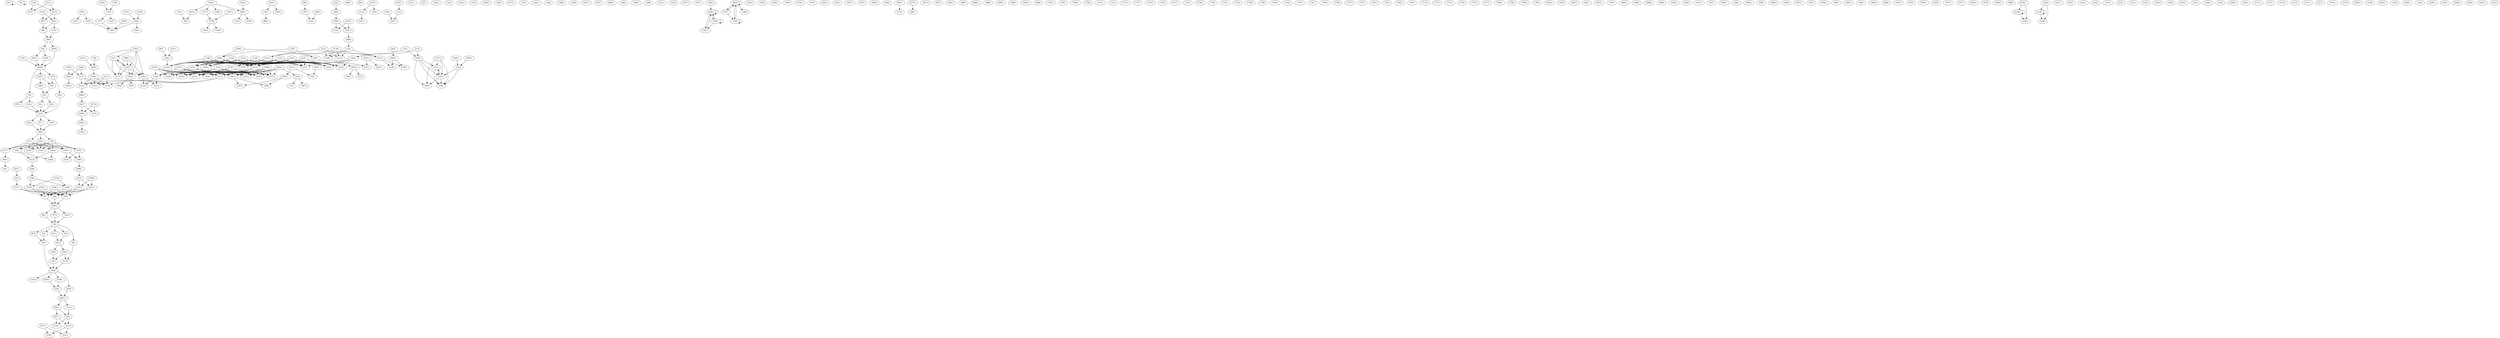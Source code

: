 digraph adj {
graph [k=96]
edge [d=-95]
"59+" [l=4413 C=396775]
"59-" [l=4413 C=396775]
"97+" [l=209 C=16444]
"97-" [l=209 C=16444]
"250+" [l=191 C=2315]
"250-" [l=191 C=2315]
"322+" [l=438 C=20675]
"322-" [l=438 C=20675]
"323+" [l=425 C=75644]
"323-" [l=425 C=75644]
"350+" [l=337 C=3754]
"350-" [l=337 C=3754]
"454+" [l=315 C=6512]
"454-" [l=315 C=6512]
"486+" [l=191 C=937]
"486-" [l=191 C=937]
"524+" [l=191 C=17131]
"524-" [l=191 C=17131]
"525+" [l=195 C=9015]
"525-" [l=195 C=9015]
"611+" [l=194 C=2725]
"611-" [l=194 C=2725]
"612+" [l=169 C=6550]
"612-" [l=169 C=6550]
"618+" [l=156 C=4874]
"618-" [l=156 C=4874]
"703+" [l=242 C=13416]
"703-" [l=242 C=13416]
"744+" [l=333 C=4254]
"744-" [l=333 C=4254]
"758+" [l=191 C=2182]
"758-" [l=191 C=2182]
"782+" [l=252 C=5119]
"782-" [l=252 C=5119]
"906+" [l=149 C=9444]
"906-" [l=149 C=9444]
"907+" [l=191 C=2954]
"907-" [l=191 C=2954]
"921+" [l=112 C=870]
"921-" [l=112 C=870]
"955+" [l=149 C=9335]
"955-" [l=149 C=9335]
"961+" [l=190 C=12979]
"961-" [l=190 C=12979]
"970+" [l=481 C=14003]
"970-" [l=481 C=14003]
"977+" [l=191 C=5325]
"977-" [l=191 C=5325]
"984+" [l=858 C=6728]
"984-" [l=858 C=6728]
"1043+" [l=191 C=5839]
"1043-" [l=191 C=5839]
"1102+" [l=188 C=9002]
"1102-" [l=188 C=9002]
"1144+" [l=188 C=619]
"1144-" [l=188 C=619]
"1151+" [l=191 C=8280]
"1151-" [l=191 C=8280]
"1210+" [l=696 C=5858]
"1210-" [l=696 C=5858]
"1213+" [l=232 C=1254]
"1213-" [l=232 C=1254]
"1215+" [l=315 C=1691]
"1215-" [l=315 C=1691]
"1227+" [l=192 C=2611]
"1227-" [l=192 C=2611]
"1242+" [l=409 C=1219]
"1242-" [l=409 C=1219]
"1247+" [l=156 C=3753]
"1247-" [l=156 C=3753]
"1248+" [l=191 C=3166]
"1248-" [l=191 C=3166]
"1253+" [l=243 C=1264]
"1253-" [l=243 C=1264]
"1266+" [l=311 C=765]
"1266-" [l=311 C=765]
"1272+" [l=192 C=5383]
"1272-" [l=192 C=5383]
"1274+" [l=146 C=2704]
"1274-" [l=146 C=2704]
"1282+" [l=352 C=1627]
"1282-" [l=352 C=1627]
"1311+" [l=264 C=1394]
"1311-" [l=264 C=1394]
"1327+" [l=280 C=1591]
"1327-" [l=280 C=1591]
"1368+" [l=199 C=997]
"1368-" [l=199 C=997]
"1377+" [l=229 C=1053]
"1377-" [l=229 C=1053]
"1378+" [l=151 C=1243]
"1378-" [l=151 C=1243]
"1391+" [l=191 C=1108]
"1391-" [l=191 C=1108]
"1397+" [l=168 C=1645]
"1397-" [l=168 C=1645]
"1434+" [l=204 C=1112]
"1434-" [l=204 C=1112]
"1437+" [l=231 C=512]
"1437-" [l=231 C=512]
"1464+" [l=491 C=3248]
"1464-" [l=491 C=3248]
"1485+" [l=230 C=670]
"1485-" [l=230 C=670]
"1489+" [l=488 C=2071]
"1489-" [l=488 C=2071]
"1523+" [l=219 C=668]
"1523-" [l=219 C=668]
"1531+" [l=388 C=1472]
"1531-" [l=388 C=1472]
"1537+" [l=519 C=2681]
"1537-" [l=519 C=2681]
"1540+" [l=189 C=1299]
"1540-" [l=189 C=1299]
"1542+" [l=343 C=1176]
"1542-" [l=343 C=1176]
"1549+" [l=271 C=854]
"1549-" [l=271 C=854]
"1579+" [l=642 C=3450]
"1579-" [l=642 C=3450]
"1616+" [l=195 C=441]
"1616-" [l=195 C=441]
"1619+" [l=196 C=816]
"1619-" [l=196 C=816]
"1621+" [l=122 C=255]
"1621-" [l=122 C=255]
"1642+" [l=216 C=531]
"1642-" [l=216 C=531]
"1652+" [l=223 C=682]
"1652-" [l=223 C=682]
"1657+" [l=215 C=540]
"1657-" [l=215 C=540]
"1661+" [l=96 C=17]
"1661-" [l=96 C=17]
"1664+" [l=222 C=486]
"1664-" [l=222 C=486]
"1667+" [l=191 C=1509]
"1667-" [l=191 C=1509]
"1673+" [l=207 C=415]
"1673-" [l=207 C=415]
"1685+" [l=212 C=306]
"1685-" [l=212 C=306]
"1686+" [l=265 C=577]
"1686-" [l=265 C=577]
"1698+" [l=209 C=733]
"1698-" [l=209 C=733]
"1699+" [l=195 C=590]
"1699-" [l=195 C=590]
"1705+" [l=243 C=423]
"1705-" [l=243 C=423]
"1706+" [l=204 C=499]
"1706-" [l=204 C=499]
"1708+" [l=356 C=886]
"1708-" [l=356 C=886]
"1715+" [l=217 C=297]
"1715-" [l=217 C=297]
"1717+" [l=228 C=501]
"1717-" [l=228 C=501]
"1725+" [l=209 C=532]
"1725-" [l=209 C=532]
"1727+" [l=347 C=841]
"1727-" [l=347 C=841]
"1730+" [l=233 C=513]
"1730-" [l=233 C=513]
"1732+" [l=210 C=601]
"1732-" [l=210 C=601]
"1738+" [l=240 C=511]
"1738-" [l=240 C=511]
"1740+" [l=196 C=289]
"1740-" [l=196 C=289]
"1747+" [l=194 C=551]
"1747-" [l=194 C=551]
"1749+" [l=261 C=532]
"1749-" [l=261 C=532]
"1757+" [l=196 C=312]
"1757-" [l=196 C=312]
"1761+" [l=242 C=337]
"1761-" [l=242 C=337]
"1765+" [l=199 C=232]
"1765-" [l=199 C=232]
"1767+" [l=190 C=2156]
"1767-" [l=190 C=2156]
"1768+" [l=191 C=1429]
"1768-" [l=191 C=1429]
"1773+" [l=260 C=465]
"1773-" [l=260 C=465]
"1774+" [l=200 C=245]
"1774-" [l=200 C=245]
"1775+" [l=205 C=277]
"1775-" [l=205 C=277]
"1780+" [l=34432 C=580335]
"1780-" [l=34432 C=580335]
"1789+" [l=31438 C=483263]
"1789-" [l=31438 C=483263]
"1816+" [l=136789 C=2147384]
"1816-" [l=136789 C=2147384]
"1867+" [l=54692 C=820326]
"1867-" [l=54692 C=820326]
"1874+" [l=420 C=1387]
"1874-" [l=420 C=1387]
"1895+" [l=19437 C=250749]
"1895-" [l=19437 C=250749]
"1898+" [l=20092 C=274893]
"1898-" [l=20092 C=274893]
"1922+" [l=29643 C=399059]
"1922-" [l=29643 C=399059]
"1928+" [l=2407 C=28531]
"1928-" [l=2407 C=28531]
"1937+" [l=837 C=4582]
"1937-" [l=837 C=4582]
"1942+" [l=910 C=2777]
"1942-" [l=910 C=2777]
"1945+" [l=830 C=4876]
"1945-" [l=830 C=4876]
"1946+" [l=408 C=1597]
"1946-" [l=408 C=1597]
"1950+" [l=1615 C=16719]
"1950-" [l=1615 C=16719]
"1953+" [l=1712 C=11561]
"1953-" [l=1712 C=11561]
"1958+" [l=433 C=1690]
"1958-" [l=433 C=1690]
"1965+" [l=877 C=3915]
"1965-" [l=877 C=3915]
"1966+" [l=479 C=1895]
"1966-" [l=479 C=1895]
"1967+" [l=1891 C=12767]
"1967-" [l=1891 C=12767]
"1970+" [l=5809 C=54046]
"1970-" [l=5809 C=54046]
"1976+" [l=2004 C=10124]
"1976-" [l=2004 C=10124]
"1977+" [l=825 C=2963]
"1977-" [l=825 C=2963]
"1978+" [l=417 C=1601]
"1978-" [l=417 C=1601]
"1980+" [l=818 C=2609]
"1980-" [l=818 C=2609]
"1981+" [l=572 C=2084]
"1981-" [l=572 C=2084]
"2027+" [l=415 C=5667]
"2027-" [l=415 C=5667]
"2034+" [l=204 C=8764]
"2034-" [l=204 C=8764]
"2036+" [l=96 C=255]
"2036-" [l=96 C=255]
"2038+" [l=204 C=8551]
"2038-" [l=204 C=8551]
"2039+" [l=300 C=9112]
"2039-" [l=300 C=9112]
"2041+" [l=440 C=11443]
"2041-" [l=440 C=11443]
"2045+" [l=660 C=94704]
"2045-" [l=660 C=94704]
"2047+" [l=616 C=107929]
"2047-" [l=616 C=107929]
"2048+" [l=1499 C=263033]
"2048-" [l=1499 C=263033]
"2054+" [l=346 C=6547]
"2054-" [l=346 C=6547]
"2063+" [l=191 C=0]
"2063-" [l=191 C=0]
"2069+" [l=191 C=0]
"2069-" [l=191 C=0]
"2086+" [l=191 C=0]
"2086-" [l=191 C=0]
"2111+" [l=25906 C=960233]
"2111-" [l=25906 C=960233]
"2112+" [l=17296 C=332133]
"2112-" [l=17296 C=332133]
"2113+" [l=54984 C=830945]
"2113-" [l=54984 C=830945]
"2114+" [l=84262 C=1372821]
"2114-" [l=84262 C=1372821]
"2115+" [l=52179 C=743089]
"2115-" [l=52179 C=743089]
"2116+" [l=11602 C=306707]
"2116-" [l=11602 C=306707]
"2117+" [l=87468 C=1634476]
"2117-" [l=87468 C=1634476]
"2118+" [l=70765 C=1117575]
"2118-" [l=70765 C=1117575]
"2119+" [l=116072 C=2299814]
"2119-" [l=116072 C=2299814]
"2120+" [l=7764 C=164676]
"2120-" [l=7764 C=164676]
"2121+" [l=95147 C=2019644]
"2121-" [l=95147 C=2019644]
"2122+" [l=7725 C=371123]
"2122-" [l=7725 C=371123]
"2124+" [l=18990 C=312031]
"2124-" [l=18990 C=312031]
"2125+" [l=48352 C=1040152]
"2125-" [l=48352 C=1040152]
"2126+" [l=97666 C=1513063]
"2126-" [l=97666 C=1513063]
"2127+" [l=47390 C=700332]
"2127-" [l=47390 C=700332]
"2128+" [l=1556 C=84711]
"2128-" [l=1556 C=84711]
"2129+" [l=36173 C=605696]
"2129-" [l=36173 C=605696]
"2130+" [l=69585 C=1692678]
"2130-" [l=69585 C=1692678]
"2131+" [l=1985 C=23802]
"2131-" [l=1985 C=23802]
"2132+" [l=2561 C=28017]
"2132-" [l=2561 C=28017]
"2133+" [l=2099 C=188775]
"2133-" [l=2099 C=188775]
"2135+" [l=78374 C=1163471]
"2135-" [l=78374 C=1163471]
"2136+" [l=2423 C=41543]
"2136-" [l=2423 C=41543]
"2137+" [l=165134 C=3407011]
"2137-" [l=165134 C=3407011]
"2140+" [l=3667 C=128134]
"2140-" [l=3667 C=128134]
"2141+" [l=74804 C=1194137]
"2141-" [l=74804 C=1194137]
"2142+" [l=3419 C=20063]
"2142-" [l=3419 C=20063]
"2145+" [l=35949 C=541747]
"2145-" [l=35949 C=541747]
"2147+" [l=19336 C=278055]
"2147-" [l=19336 C=278055]
"2150+" [l=19325 C=496257]
"2150-" [l=19325 C=496257]
"2151+" [l=95773 C=1480471]
"2151-" [l=95773 C=1480471]
"2152+" [l=9516 C=146397]
"2152-" [l=9516 C=146397]
"2153+" [l=143272 C=1898303]
"2153-" [l=143272 C=1898303]
"2154+" [l=140791 C=2670277]
"2154-" [l=140791 C=2670277]
"2156+" [l=94728 C=1802590]
"2156-" [l=94728 C=1802590]
"2157+" [l=62208 C=1097828]
"2157-" [l=62208 C=1097828]
"2158+" [l=221079 C=3649797]
"2158-" [l=221079 C=3649797]
"2159+" [l=45440 C=792836]
"2159-" [l=45440 C=792836]
"2160+" [l=96158 C=1578913]
"2160-" [l=96158 C=1578913]
"2161+" [l=30743 C=648840]
"2161-" [l=30743 C=648840]
"2162+" [l=72910 C=1342596]
"2162-" [l=72910 C=1342596]
"2163+" [l=73123 C=1137304]
"2163-" [l=73123 C=1137304]
"2164+" [l=137135 C=2297451]
"2164-" [l=137135 C=2297451]
"2165+" [l=6823 C=60361]
"2165-" [l=6823 C=60361]
"2166+" [l=43253 C=611270]
"2166-" [l=43253 C=611270]
"2167+" [l=45554 C=944724]
"2167-" [l=45554 C=944724]
"2168+" [l=35275 C=727088]
"2168-" [l=35275 C=727088]
"2169+" [l=18422 C=263731]
"2169-" [l=18422 C=263731]
"2170+" [l=19535 C=300882]
"2170-" [l=19535 C=300882]
"2171+" [l=54173 C=811849]
"2171-" [l=54173 C=811849]
"2172+" [l=10250 C=93909]
"2172-" [l=10250 C=93909]
"2173+" [l=2142 C=11279]
"2173-" [l=2142 C=11279]
"2174+" [l=122249 C=1947974]
"2174-" [l=122249 C=1947974]
"2175+" [l=52643 C=1013728]
"2175-" [l=52643 C=1013728]
"2177+" [l=2351 C=127281]
"2177-" [l=2351 C=127281]
"2178+" [l=63771 C=1082454]
"2178-" [l=63771 C=1082454]
"2179+" [l=75629 C=1107711]
"2179-" [l=75629 C=1107711]
"2180+" [l=2107 C=12683]
"2180-" [l=2107 C=12683]
"2181+" [l=5501 C=158119]
"2181-" [l=5501 C=158119]
"2182+" [l=3449 C=19352]
"2182-" [l=3449 C=19352]
"2183+" [l=340846 C=5328965]
"2183-" [l=340846 C=5328965]
"2184+" [l=3982 C=29853]
"2184-" [l=3982 C=29853]
"2185+" [l=5565 C=69341]
"2185-" [l=5565 C=69341]
"2188+" [l=5400 C=136888]
"2188-" [l=5400 C=136888]
"2190+" [l=106169 C=1680689]
"2190-" [l=106169 C=1680689]
"2191+" [l=4240 C=481999]
"2191-" [l=4240 C=481999]
"2192+" [l=2457 C=143929]
"2192-" [l=2457 C=143929]
"2193+" [l=27725 C=744753]
"2193-" [l=27725 C=744753]
"2194+" [l=22003 C=402397]
"2194-" [l=22003 C=402397]
"2195+" [l=102318 C=1879657]
"2195-" [l=102318 C=1879657]
"2196+" [l=128370 C=1970149]
"2196-" [l=128370 C=1970149]
"2197+" [l=82345 C=1368487]
"2197-" [l=82345 C=1368487]
"2198+" [l=179189 C=2931728]
"2198-" [l=179189 C=2931728]
"2200+" [l=8715 C=159549]
"2200-" [l=8715 C=159549]
"2201+" [l=35927 C=747339]
"2201-" [l=35927 C=747339]
"2203+" [l=43442 C=734155]
"2203-" [l=43442 C=734155]
"2204+" [l=73943 C=1128721]
"2204-" [l=73943 C=1128721]
"2205+" [l=61274 C=1035798]
"2205-" [l=61274 C=1035798]
"2206+" [l=23598 C=313363]
"2206-" [l=23598 C=313363]
"2207+" [l=202978 C=3427494]
"2207-" [l=202978 C=3427494]
"2208+" [l=129323 C=1772469]
"2208-" [l=129323 C=1772469]
"2209+" [l=17038 C=190726]
"2209-" [l=17038 C=190726]
"2210+" [l=30404 C=407195]
"2210-" [l=30404 C=407195]
"2211+" [l=164766 C=3381637]
"2211-" [l=164766 C=3381637]
"2212+" [l=193888 C=3154968]
"2212-" [l=193888 C=3154968]
"59+" -> "59+"
"59-" -> "59-"
"97+" -> "2117-"
"97+" -> "2154-"
"97+" -> "2156-"
"97+" -> "2193+"
"97+" -> "2194+"
"97+" -> "2195+"
"97+" -> "2201-"
"97-" -> "2045+"
"250+" -> "2117-" [d=-77]
"250+" -> "2154-" [d=-77]
"250+" -> "2156-" [d=-77]
"250+" -> "2193+" [d=-77]
"250+" -> "2194+" [d=-77]
"250+" -> "2195+" [d=-77]
"250+" -> "2201-" [d=-77]
"250-" -> "2045+"
"322+" -> "323+"
"322-" -> "703+"
"323+" -> "1043-"
"323+" -> "961+" [d=-94]
"323+" -> "977-" [d=-94]
"323-" -> "322-"
"323-" -> "782-" [d=-90]
"323-" -> "525-" [d=-68]
"323-" -> "611+" [d=-67]
"323-" -> "970-" [d=-67]
"350+" -> "1327+"
"350+" -> "1619-"
"454+" -> "921-"
"454-" -> "2117+" [d=-87]
"486-" -> "1397+"
"524+" -> "2047+"
"524-" -> "2034-"
"524-" -> "2038-"
"525+" -> "323+" [d=-68]
"525-" -> "612+"
"611+" -> "612+"
"611-" -> "323+" [d=-67]
"612+" -> "618+"
"612+" -> "1248-"
"612-" -> "525+"
"612-" -> "611-"
"618+" -> "1247-" [d=-60]
"618+" -> "1274+" [d=-50]
"618-" -> "612-"
"703+" -> "2048-"
"703-" -> "322+"
"703-" -> "970+"
"744-" -> "2054-"
"758+" -> "2045+"
"758-" -> "2117-" [d=-77]
"758-" -> "2154-" [d=-77]
"758-" -> "2156-" [d=-77]
"758-" -> "2193+" [d=-77]
"758-" -> "2194+" [d=-77]
"758-" -> "2195+" [d=-77]
"758-" -> "2201-" [d=-77]
"782+" -> "323+" [d=-90]
"782-" -> "1274+"
"906+" -> "907+"
"906+" -> "955-" [d=-53]
"906-" -> "2047-"
"907+" -> "2118+"
"907+" -> "2119-"
"907-" -> "906-"
"921+" -> "454-"
"955+" -> "1151-"
"955+" -> "906-" [d=-53]
"955-" -> "2118+"
"955-" -> "2119-"
"961+" -> "2045-" [d=-94]
"961-" -> "323-" [d=-94]
"970+" -> "323+" [d=-67]
"970-" -> "703+"
"977+" -> "323-" [d=-94]
"977-" -> "2045-"
"1043+" -> "323-"
"1043-" -> "2045-" [d=-94]
"1102-" -> "2048+" [d=-92]
"1144+" -> "2130+" [d=-93]
"1144+" -> "2133-" [d=-93]
"1144+" -> "2150-" [d=-93]
"1144+" -> "2157-" [d=-93]
"1144-" -> "2131+"
"1144-" -> "2132+"
"1151+" -> "955-"
"1151-" -> "2047-"
"1210+" -> "1464-"
"1210+" -> "1950-"
"1210-" -> "2181-"
"1210-" -> "2191+"
"1213+" -> "1621+"
"1213-" -> "2167-"
"1215+" -> "1661-"
"1247+" -> "1248+"
"1247+" -> "618-" [d=-60]
"1247-" -> "2048-" [d=-55]
"1248+" -> "612-"
"1248-" -> "1247-"
"1274+" -> "2048-" [d=-55]
"1274-" -> "782+"
"1274-" -> "618-" [d=-50]
"1311+" -> "2177-" [d=-93]
"1311+" -> "2191-" [d=-93]
"1311+" -> "2192+" [d=-93]
"1311-" -> "2181-" [d=-94]
"1311-" -> "2191+" [d=-94]
"1327-" -> "350-"
"1377+" -> "1378+"
"1377-" -> "1616-" [d=-67]
"1378+" -> "1434-"
"1378+" -> "1706+"
"1378-" -> "1377-"
"1378-" -> "2147-"
"1391-" -> "2167-"
"1397+" -> "2145-"
"1397-" -> "486+"
"1434+" -> "1378-"
"1464+" -> "1210-"
"1531+" -> "2182+"
"1540+" -> "2036+" [d=-92]
"1616+" -> "1619+" [d=-84]
"1616+" -> "1661+" [d=-67]
"1616+" -> "1377+" [d=-67]
"1616+" -> "2190-" [d=-86]
"1619+" -> "350-"
"1619-" -> "1616-" [d=-84]
"1621-" -> "1213-"
"1642+" -> "1661+"
"1661+" -> "1215-"
"1661+" -> "2159-"
"1661-" -> "1642-"
"1661-" -> "1616-" [d=-67]
"1667+" -> "2175-" [d=-89]
"1706-" -> "1378-"
"1767+" -> "2036+" [d=-92]
"1767-" -> "1768-"
"1767-" -> "2036-"
"1768+" -> "1767+"
"1768+" -> "1768+"
"1768+" -> "2036+" [d=-93]
"1768-" -> "1768-"
"1768-" -> "2036-"
"1922-" -> "2204+"
"1950+" -> "1210-"
"1967-" -> "2182+"
"1981+" -> "2177-" [d=-93]
"1981+" -> "2191-" [d=-93]
"1981+" -> "2192+" [d=-93]
"2027-" -> "2161-"
"2034+" -> "524+"
"2034-" -> "2048+" [d=-92]
"2036+" -> "1767+"
"2036+" -> "1768+"
"2036+" -> "2036+"
"2036-" -> "2036-"
"2036-" -> "1768-" [d=-93]
"2036-" -> "1540-" [d=-92]
"2036-" -> "1767-" [d=-92]
"2038+" -> "524+"
"2038-" -> "2048+" [d=-92]
"2039+" -> "2048+" [d=-92]
"2039-" -> "2047+"
"2041+" -> "2168-"
"2041+" -> "2197+"
"2041-" -> "2211-"
"2045+" -> "977+"
"2045+" -> "961-" [d=-94]
"2045+" -> "1043+" [d=-94]
"2045-" -> "97+"
"2045-" -> "250+"
"2045-" -> "758-"
"2047+" -> "906+"
"2047+" -> "1151+"
"2047-" -> "524-"
"2047-" -> "2039+"
"2048+" -> "703-"
"2048+" -> "1247+" [d=-55]
"2048+" -> "1274-" [d=-55]
"2048-" -> "1102+" [d=-92]
"2048-" -> "2039-" [d=-92]
"2048-" -> "2034+" [d=-92]
"2048-" -> "2038+" [d=-92]
"2054+" -> "744+"
"2054+" -> "2153-"
"2054-" -> "2140+"
"2063+" -> "2162+"
"2063-" -> "2200-"
"2069+" -> "2207-"
"2069-" -> "2114-"
"2086+" -> "2212-"
"2086-" -> "2198-"
"2111+" -> "2133+"
"2111+" -> "2165-"
"2111+" -> "2170-"
"2111+" -> "2206+"
"2111+" -> "2130+" [d=-566]
"2111+" -> "2133-" [d=-566]
"2111+" -> "2150-" [d=-566]
"2111+" -> "2157-" [d=-566]
"2111-" -> "2114+" [d=-1159]
"2111-" -> "2115+" [d=-1159]
"2111-" -> "2178-" [d=-1159]
"2112+" -> "2169-" [d=-526]
"2112+" -> "2196+" [d=-526]
"2112-" -> "2114+" [d=-1159]
"2112-" -> "2115+" [d=-1159]
"2112-" -> "2178-" [d=-1159]
"2113-" -> "2114+" [d=-1159]
"2113-" -> "2115+" [d=-1159]
"2113-" -> "2178-" [d=-1159]
"2114+" -> "2069+"
"2114-" -> "2111+" [d=-1159]
"2114-" -> "2112+" [d=-1159]
"2114-" -> "2113+" [d=-1159]
"2114-" -> "2140-" [d=-1159]
"2115-" -> "2111+" [d=-1159]
"2115-" -> "2112+" [d=-1159]
"2115-" -> "2113+" [d=-1159]
"2115-" -> "2140-" [d=-1159]
"2116+" -> "2194-" [d=-1187]
"2116+" -> "2195-" [d=-1187]
"2117+" -> "97-"
"2117+" -> "250-" [d=-77]
"2117+" -> "758+" [d=-77]
"2117-" -> "454+" [d=-87]
"2118-" -> "907-"
"2118-" -> "955+"
"2119+" -> "907-"
"2119+" -> "955+"
"2119-" -> "2120+" [d=-1222]
"2119-" -> "2121+" [d=-1222]
"2120-" -> "2119+" [d=-1222]
"2120-" -> "2137-" [d=-1222]
"2121-" -> "2119+" [d=-1222]
"2121-" -> "2137-" [d=-1222]
"2122-" -> "2133+"
"2122-" -> "2165-"
"2122-" -> "2170-"
"2122-" -> "2206+"
"2122-" -> "2130+" [d=-566]
"2122-" -> "2133-" [d=-566]
"2122-" -> "2150-" [d=-566]
"2122-" -> "2157-" [d=-566]
"2124-" -> "2133+"
"2124-" -> "2165-"
"2124-" -> "2170-"
"2124-" -> "2206+"
"2124-" -> "2130+" [d=-566]
"2124-" -> "2133-" [d=-566]
"2124-" -> "2150-" [d=-566]
"2124-" -> "2157-" [d=-566]
"2125-" -> "2133+"
"2125-" -> "2165-"
"2125-" -> "2170-"
"2125-" -> "2206+"
"2125-" -> "2130+" [d=-566]
"2125-" -> "2133-" [d=-566]
"2125-" -> "2150-" [d=-566]
"2125-" -> "2157-" [d=-566]
"2126-" -> "2133+"
"2126-" -> "2165-"
"2126-" -> "2170-"
"2126-" -> "2206+"
"2126-" -> "2130+" [d=-566]
"2126-" -> "2133-" [d=-566]
"2126-" -> "2150-" [d=-566]
"2126-" -> "2157-" [d=-566]
"2127-" -> "2133+"
"2127-" -> "2165-"
"2127-" -> "2170-"
"2127-" -> "2206+"
"2127-" -> "2130+" [d=-566]
"2127-" -> "2133-" [d=-566]
"2127-" -> "2150-" [d=-566]
"2127-" -> "2157-" [d=-566]
"2128-" -> "2133+"
"2128-" -> "2165-"
"2128-" -> "2170-"
"2128-" -> "2206+"
"2128-" -> "2130+" [d=-566]
"2128-" -> "2133-" [d=-566]
"2128-" -> "2150-" [d=-566]
"2128-" -> "2157-" [d=-566]
"2129-" -> "2133+"
"2129-" -> "2165-"
"2129-" -> "2170-"
"2129-" -> "2206+"
"2129-" -> "2130+" [d=-566]
"2129-" -> "2133-" [d=-566]
"2129-" -> "2150-" [d=-566]
"2129-" -> "2157-" [d=-566]
"2130-" -> "1144-" [d=-93]
"2130-" -> "2111-" [d=-566]
"2130-" -> "2122+" [d=-566]
"2130-" -> "2124+" [d=-566]
"2130-" -> "2125+" [d=-566]
"2130-" -> "2126+" [d=-566]
"2130-" -> "2127+" [d=-566]
"2130-" -> "2128+" [d=-566]
"2130-" -> "2129+" [d=-566]
"2130-" -> "2205+" [d=-566]
"2131-" -> "1144+"
"2131-" -> "2192-" [d=-533]
"2132-" -> "1144+"
"2132-" -> "2192-" [d=-533]
"2133+" -> "1144-" [d=-93]
"2133+" -> "2111-" [d=-566]
"2133+" -> "2122+" [d=-566]
"2133+" -> "2124+" [d=-566]
"2133+" -> "2125+" [d=-566]
"2133+" -> "2126+" [d=-566]
"2133+" -> "2127+" [d=-566]
"2133+" -> "2128+" [d=-566]
"2133+" -> "2129+" [d=-566]
"2133+" -> "2205+" [d=-566]
"2133-" -> "2111-"
"2133-" -> "2122+"
"2133-" -> "2124+"
"2133-" -> "2125+"
"2133-" -> "2126+"
"2133-" -> "2127+"
"2133-" -> "2128+"
"2133-" -> "2129+"
"2133-" -> "2205+"
"2135+" -> "2174-" [d=-1870]
"2135+" -> "2207+" [d=-1870]
"2136+" -> "2136+"
"2136+" -> "2203+" [d=-625]
"2136-" -> "2136-"
"2136-" -> "2158-"
"2137+" -> "2120+" [d=-1222]
"2137+" -> "2121+" [d=-1222]
"2140+" -> "2114+" [d=-1159]
"2140+" -> "2115+" [d=-1159]
"2140+" -> "2178-" [d=-1159]
"2140-" -> "2054+"
"2145+" -> "1397-"
"2145+" -> "2209+" [d=-32]
"2147+" -> "1378+"
"2150+" -> "1144-" [d=-93]
"2150+" -> "2111-" [d=-566]
"2150+" -> "2122+" [d=-566]
"2150+" -> "2124+" [d=-566]
"2150+" -> "2125+" [d=-566]
"2150+" -> "2126+" [d=-566]
"2150+" -> "2127+" [d=-566]
"2150+" -> "2128+" [d=-566]
"2150+" -> "2129+" [d=-566]
"2150+" -> "2205+" [d=-566]
"2153+" -> "2054-"
"2154+" -> "97-"
"2154+" -> "250-" [d=-77]
"2154+" -> "758+" [d=-77]
"2156+" -> "97-"
"2156+" -> "250-" [d=-77]
"2156+" -> "758+" [d=-77]
"2157+" -> "1144-" [d=-93]
"2157+" -> "2111-" [d=-566]
"2157+" -> "2122+" [d=-566]
"2157+" -> "2124+" [d=-566]
"2157+" -> "2125+" [d=-566]
"2157+" -> "2126+" [d=-566]
"2157+" -> "2127+" [d=-566]
"2157+" -> "2128+" [d=-566]
"2157+" -> "2129+" [d=-566]
"2157+" -> "2205+" [d=-566]
"2158+" -> "2136+"
"2158+" -> "2203+" [d=-625]
"2159+" -> "1661-"
"2161+" -> "2027+"
"2161+" -> "2211-" [d=-767]
"2162-" -> "2063-"
"2165+" -> "2111-"
"2165+" -> "2122+"
"2165+" -> "2124+"
"2165+" -> "2125+"
"2165+" -> "2126+"
"2165+" -> "2127+"
"2165+" -> "2128+"
"2165+" -> "2129+"
"2165+" -> "2205+"
"2165+" -> "2182-" [d=-938]
"2167+" -> "1213+"
"2167+" -> "1391+"
"2168+" -> "2041-"
"2168+" -> "2205-" [d=-762]
"2169+" -> "2112-" [d=-526]
"2169+" -> "2204-" [d=-526]
"2170+" -> "2111-"
"2170+" -> "2122+"
"2170+" -> "2124+"
"2170+" -> "2125+"
"2170+" -> "2126+"
"2170+" -> "2127+"
"2170+" -> "2128+"
"2170+" -> "2129+"
"2170+" -> "2205+"
"2174+" -> "2135-" [d=-1870]
"2174+" -> "2200+" [d=-1870]
"2175+" -> "1667-" [d=-89]
"2177+" -> "1311-" [d=-93]
"2177+" -> "1981-" [d=-93]
"2177+" -> "2181-" [d=-820]
"2177+" -> "2191+" [d=-820]
"2178+" -> "2111+" [d=-1159]
"2178+" -> "2112+" [d=-1159]
"2178+" -> "2113+" [d=-1159]
"2178+" -> "2140-" [d=-1159]
"2181+" -> "1210+"
"2181+" -> "1311+" [d=-94]
"2181+" -> "2177-" [d=-820]
"2181+" -> "2191-" [d=-820]
"2181+" -> "2192+" [d=-820]
"2182+" -> "2165-" [d=-938]
"2182-" -> "1531-"
"2182-" -> "1967+"
"2188+" -> "2193-" [d=-932]
"2188+" -> "2201+" [d=-932]
"2190+" -> "1616-" [d=-86]
"2191+" -> "1311-" [d=-93]
"2191+" -> "1981-" [d=-93]
"2191+" -> "2181-" [d=-820]
"2191-" -> "1210+"
"2191-" -> "1311+" [d=-94]
"2191-" -> "2177-" [d=-820]
"2191-" -> "2192+" [d=-820]
"2192+" -> "2131+" [d=-533]
"2192+" -> "2132+" [d=-533]
"2192-" -> "1311-" [d=-93]
"2192-" -> "1981-" [d=-93]
"2192-" -> "2181-" [d=-820]
"2192-" -> "2191+" [d=-820]
"2193+" -> "2188-" [d=-932]
"2193+" -> "2212+" [d=-932]
"2193-" -> "97-"
"2193-" -> "250-" [d=-77]
"2193-" -> "758+" [d=-77]
"2194+" -> "2116-" [d=-1187]
"2194+" -> "2198+" [d=-1187]
"2194-" -> "97-"
"2194-" -> "250-" [d=-77]
"2194-" -> "758+" [d=-77]
"2195+" -> "2116-" [d=-1187]
"2195+" -> "2198+" [d=-1187]
"2195-" -> "97-"
"2195-" -> "250-" [d=-77]
"2195-" -> "758+" [d=-77]
"2196-" -> "2112-" [d=-526]
"2196-" -> "2204-" [d=-526]
"2197-" -> "2041-"
"2197-" -> "2205-" [d=-762]
"2198+" -> "2086+"
"2198-" -> "2194-" [d=-1187]
"2198-" -> "2195-" [d=-1187]
"2200+" -> "2063+"
"2200-" -> "2174-" [d=-1870]
"2200-" -> "2207+" [d=-1870]
"2201+" -> "97-"
"2201+" -> "250-" [d=-77]
"2201+" -> "758+" [d=-77]
"2201-" -> "2188-" [d=-932]
"2201-" -> "2212+" [d=-932]
"2203-" -> "2136-" [d=-625]
"2203-" -> "2158-" [d=-625]
"2204+" -> "2169-" [d=-526]
"2204+" -> "2196+" [d=-526]
"2204-" -> "1922+"
"2205+" -> "2168-" [d=-762]
"2205+" -> "2197+" [d=-762]
"2205-" -> "2133+"
"2205-" -> "2165-"
"2205-" -> "2170-"
"2205-" -> "2206+"
"2205-" -> "2130+" [d=-566]
"2205-" -> "2133-" [d=-566]
"2205-" -> "2150-" [d=-566]
"2205-" -> "2157-" [d=-566]
"2206-" -> "2111-"
"2206-" -> "2122+"
"2206-" -> "2124+"
"2206-" -> "2125+"
"2206-" -> "2126+"
"2206-" -> "2127+"
"2206-" -> "2128+"
"2206-" -> "2129+"
"2206-" -> "2205+"
"2207+" -> "2069-"
"2207-" -> "2135-" [d=-1870]
"2207-" -> "2200+" [d=-1870]
"2209-" -> "2145-" [d=-32]
"2211+" -> "2041+"
"2211+" -> "2161-" [d=-767]
"2212+" -> "2086-"
"2212-" -> "2193-" [d=-932]
"2212-" -> "2201+" [d=-932]
}
